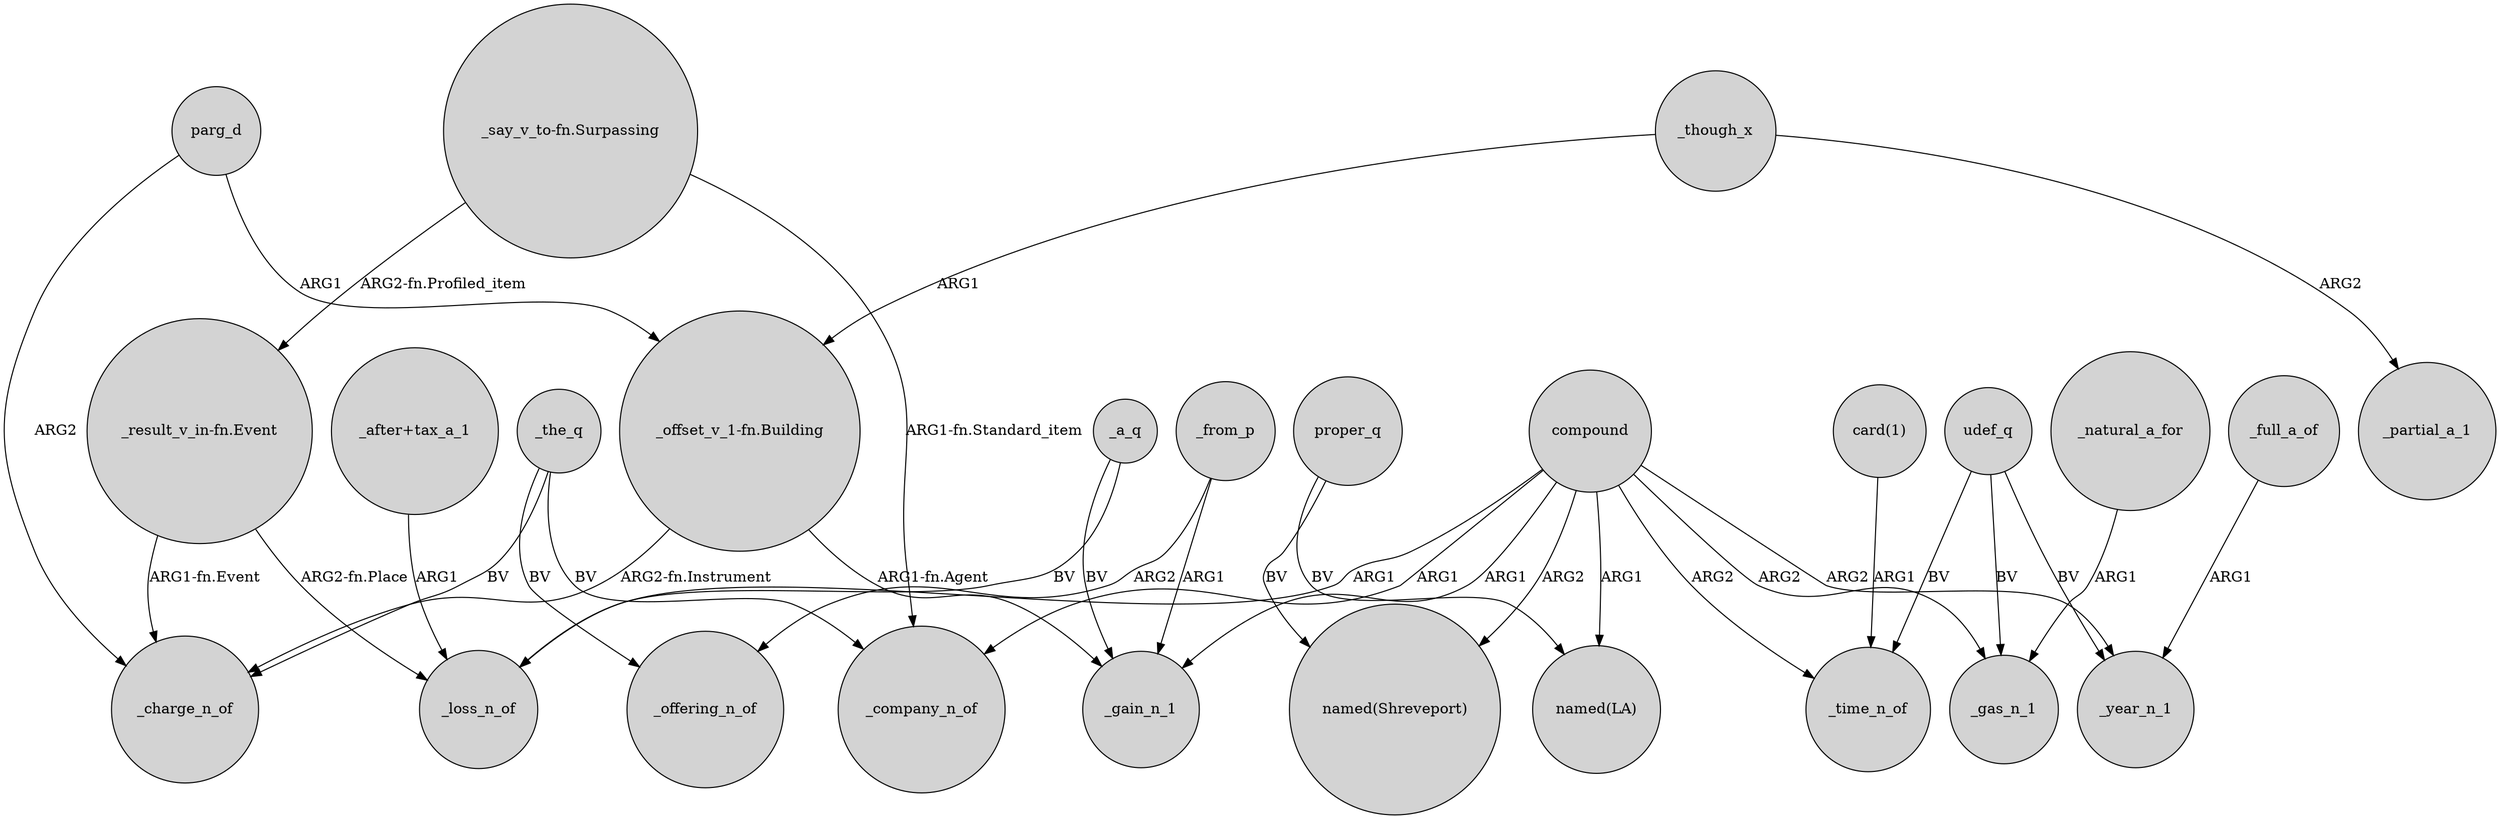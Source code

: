 digraph {
	node [shape=circle style=filled]
	_a_q -> _loss_n_of [label=BV]
	"_offset_v_1-fn.Building" -> _charge_n_of [label="ARG2-fn.Instrument"]
	udef_q -> _time_n_of [label=BV]
	parg_d -> "_offset_v_1-fn.Building" [label=ARG1]
	_full_a_of -> _year_n_1 [label=ARG1]
	"_say_v_to-fn.Surpassing" -> _company_n_of [label="ARG1-fn.Standard_item"]
	_the_q -> _charge_n_of [label=BV]
	"_result_v_in-fn.Event" -> _loss_n_of [label="ARG2-fn.Place"]
	_from_p -> _offering_n_of [label=ARG2]
	compound -> _gas_n_1 [label=ARG2]
	compound -> _company_n_of [label=ARG1]
	_though_x -> "_offset_v_1-fn.Building" [label=ARG1]
	compound -> _year_n_1 [label=ARG2]
	compound -> _loss_n_of [label=ARG1]
	proper_q -> "named(LA)" [label=BV]
	proper_q -> "named(Shreveport)" [label=BV]
	"_after+tax_a_1" -> _loss_n_of [label=ARG1]
	_the_q -> _offering_n_of [label=BV]
	compound -> "named(Shreveport)" [label=ARG2]
	_a_q -> _gain_n_1 [label=BV]
	compound -> "named(LA)" [label=ARG1]
	"_result_v_in-fn.Event" -> _charge_n_of [label="ARG1-fn.Event"]
	"_offset_v_1-fn.Building" -> _gain_n_1 [label="ARG1-fn.Agent"]
	"card(1)" -> _time_n_of [label=ARG1]
	compound -> _time_n_of [label=ARG2]
	_natural_a_for -> _gas_n_1 [label=ARG1]
	"_say_v_to-fn.Surpassing" -> "_result_v_in-fn.Event" [label="ARG2-fn.Profiled_item"]
	udef_q -> _year_n_1 [label=BV]
	compound -> _gain_n_1 [label=ARG1]
	_though_x -> _partial_a_1 [label=ARG2]
	parg_d -> _charge_n_of [label=ARG2]
	_from_p -> _gain_n_1 [label=ARG1]
	_the_q -> _company_n_of [label=BV]
	udef_q -> _gas_n_1 [label=BV]
}
